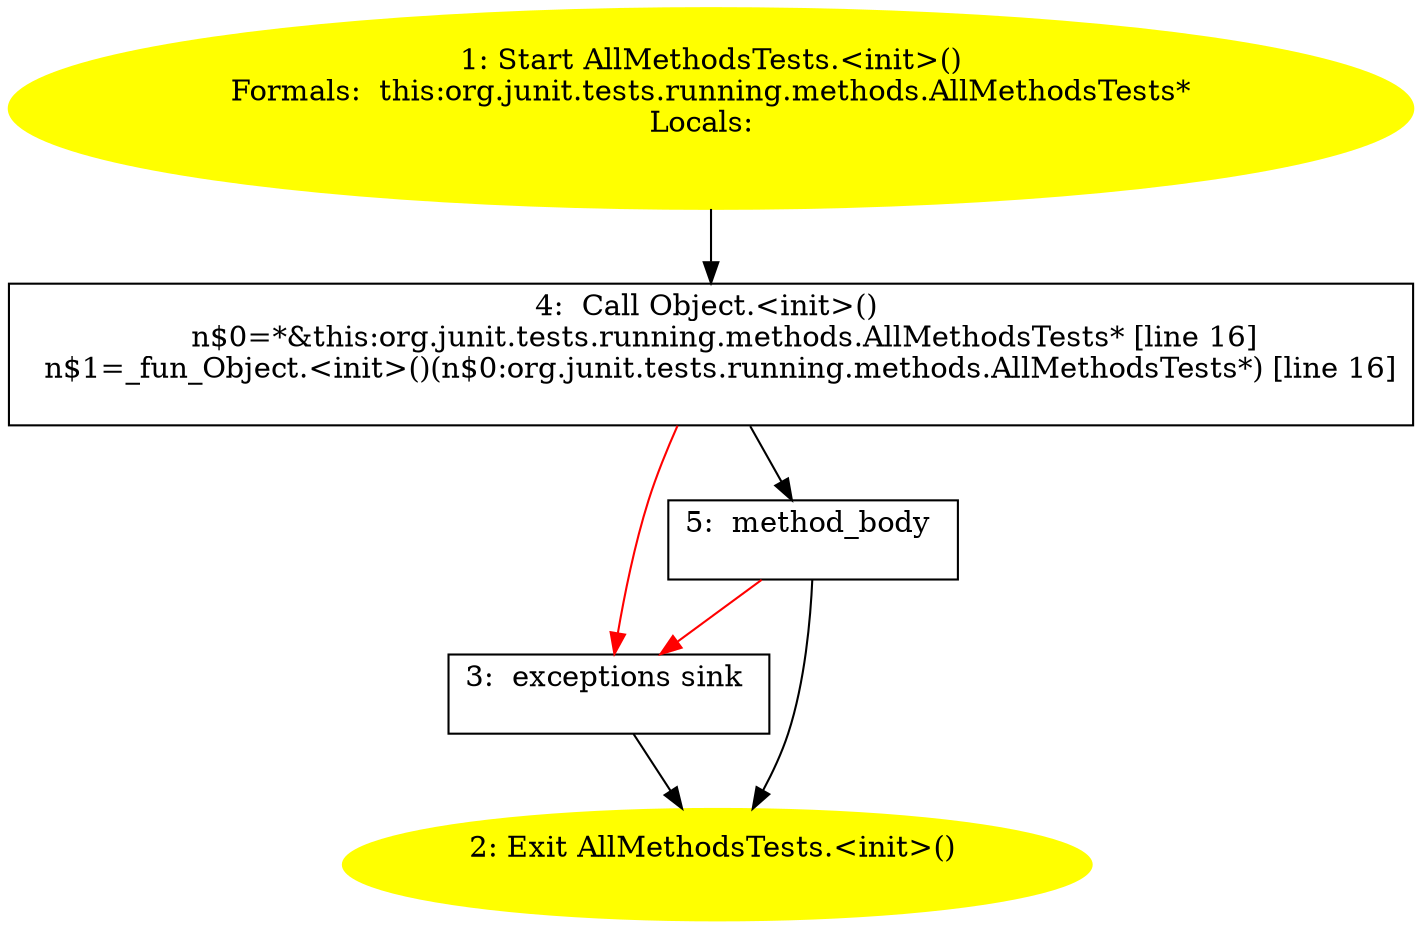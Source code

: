 /* @generated */
digraph cfg {
"org.junit.tests.running.methods.AllMethodsTests.<init>().27b1495b6db68f4339a7a916ade16e1b_1" [label="1: Start AllMethodsTests.<init>()\nFormals:  this:org.junit.tests.running.methods.AllMethodsTests*\nLocals:  \n  " color=yellow style=filled]
	

	 "org.junit.tests.running.methods.AllMethodsTests.<init>().27b1495b6db68f4339a7a916ade16e1b_1" -> "org.junit.tests.running.methods.AllMethodsTests.<init>().27b1495b6db68f4339a7a916ade16e1b_4" ;
"org.junit.tests.running.methods.AllMethodsTests.<init>().27b1495b6db68f4339a7a916ade16e1b_2" [label="2: Exit AllMethodsTests.<init>() \n  " color=yellow style=filled]
	

"org.junit.tests.running.methods.AllMethodsTests.<init>().27b1495b6db68f4339a7a916ade16e1b_3" [label="3:  exceptions sink \n  " shape="box"]
	

	 "org.junit.tests.running.methods.AllMethodsTests.<init>().27b1495b6db68f4339a7a916ade16e1b_3" -> "org.junit.tests.running.methods.AllMethodsTests.<init>().27b1495b6db68f4339a7a916ade16e1b_2" ;
"org.junit.tests.running.methods.AllMethodsTests.<init>().27b1495b6db68f4339a7a916ade16e1b_4" [label="4:  Call Object.<init>() \n   n$0=*&this:org.junit.tests.running.methods.AllMethodsTests* [line 16]\n  n$1=_fun_Object.<init>()(n$0:org.junit.tests.running.methods.AllMethodsTests*) [line 16]\n " shape="box"]
	

	 "org.junit.tests.running.methods.AllMethodsTests.<init>().27b1495b6db68f4339a7a916ade16e1b_4" -> "org.junit.tests.running.methods.AllMethodsTests.<init>().27b1495b6db68f4339a7a916ade16e1b_5" ;
	 "org.junit.tests.running.methods.AllMethodsTests.<init>().27b1495b6db68f4339a7a916ade16e1b_4" -> "org.junit.tests.running.methods.AllMethodsTests.<init>().27b1495b6db68f4339a7a916ade16e1b_3" [color="red" ];
"org.junit.tests.running.methods.AllMethodsTests.<init>().27b1495b6db68f4339a7a916ade16e1b_5" [label="5:  method_body \n  " shape="box"]
	

	 "org.junit.tests.running.methods.AllMethodsTests.<init>().27b1495b6db68f4339a7a916ade16e1b_5" -> "org.junit.tests.running.methods.AllMethodsTests.<init>().27b1495b6db68f4339a7a916ade16e1b_2" ;
	 "org.junit.tests.running.methods.AllMethodsTests.<init>().27b1495b6db68f4339a7a916ade16e1b_5" -> "org.junit.tests.running.methods.AllMethodsTests.<init>().27b1495b6db68f4339a7a916ade16e1b_3" [color="red" ];
}
